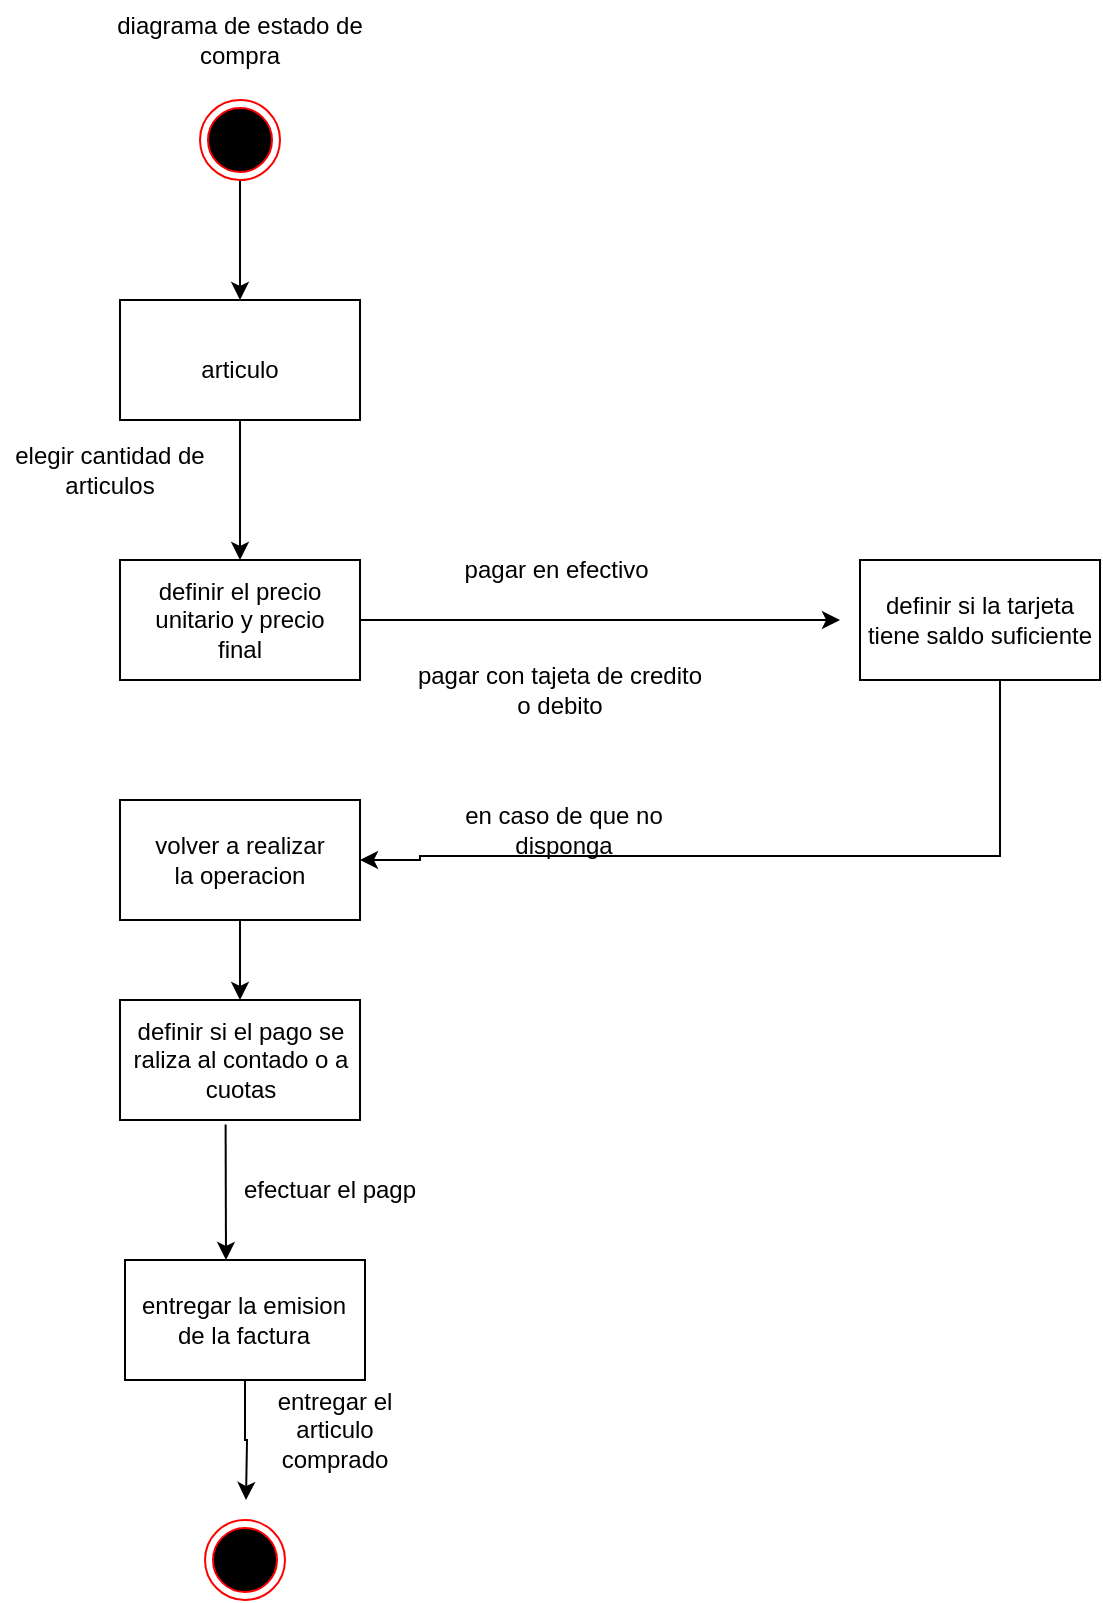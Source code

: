 <mxfile version="20.0.3" type="google"><diagram id="JFp4YxDcNsTi67KJCbBx" name="Page-1"><mxGraphModel grid="1" page="1" gridSize="10" guides="1" tooltips="1" connect="1" arrows="1" fold="1" pageScale="1" pageWidth="827" pageHeight="1169" math="0" shadow="0"><root><mxCell id="0"/><mxCell id="1" parent="0"/><mxCell id="BT3XxxGnkio_T_y3unXB-1" value="" style="rounded=0;whiteSpace=wrap;html=1;" vertex="1" parent="1"><mxGeometry x="150" y="90" width="120" height="60" as="geometry"/></mxCell><mxCell id="BT3XxxGnkio_T_y3unXB-2" value="diagrama de estado de compra" style="text;html=1;strokeColor=none;fillColor=none;align=center;verticalAlign=middle;whiteSpace=wrap;rounded=0;" vertex="1" parent="1"><mxGeometry x="135" y="-60" width="150" height="40" as="geometry"/></mxCell><mxCell id="BT3XxxGnkio_T_y3unXB-3" value="articulo" style="text;html=1;strokeColor=none;fillColor=none;align=center;verticalAlign=middle;whiteSpace=wrap;rounded=0;" vertex="1" parent="1"><mxGeometry x="180" y="110" width="60" height="30" as="geometry"/></mxCell><mxCell id="BT3XxxGnkio_T_y3unXB-4" value="" style="endArrow=classic;html=1;rounded=0;entryX=0.5;entryY=0;entryDx=0;entryDy=0;" edge="1" parent="1" target="BT3XxxGnkio_T_y3unXB-1"><mxGeometry width="50" height="50" relative="1" as="geometry"><mxPoint x="210" y="30" as="sourcePoint"/><mxPoint x="240" y="40" as="targetPoint"/></mxGeometry></mxCell><mxCell id="BT3XxxGnkio_T_y3unXB-5" value="" style="endArrow=classic;html=1;rounded=0;exitX=0.5;exitY=1;exitDx=0;exitDy=0;" edge="1" parent="1" source="BT3XxxGnkio_T_y3unXB-1"><mxGeometry width="50" height="50" relative="1" as="geometry"><mxPoint x="180" y="200" as="sourcePoint"/><mxPoint x="210" y="220" as="targetPoint"/></mxGeometry></mxCell><mxCell id="BT3XxxGnkio_T_y3unXB-6" value="elegir cantidad de articulos" style="text;html=1;strokeColor=none;fillColor=none;align=center;verticalAlign=middle;whiteSpace=wrap;rounded=0;" vertex="1" parent="1"><mxGeometry x="90" y="160" width="110" height="30" as="geometry"/></mxCell><mxCell id="BT3XxxGnkio_T_y3unXB-12" style="edgeStyle=orthogonalEdgeStyle;rounded=0;orthogonalLoop=1;jettySize=auto;html=1;exitX=1;exitY=0.5;exitDx=0;exitDy=0;" edge="1" parent="1" source="BT3XxxGnkio_T_y3unXB-7"><mxGeometry relative="1" as="geometry"><mxPoint x="510" y="250" as="targetPoint"/></mxGeometry></mxCell><mxCell id="BT3XxxGnkio_T_y3unXB-7" value="" style="rounded=0;whiteSpace=wrap;html=1;" vertex="1" parent="1"><mxGeometry x="150" y="220" width="120" height="60" as="geometry"/></mxCell><mxCell id="BT3XxxGnkio_T_y3unXB-8" value="definir el precio unitario y precio final" style="text;html=1;strokeColor=none;fillColor=none;align=center;verticalAlign=middle;whiteSpace=wrap;rounded=0;" vertex="1" parent="1"><mxGeometry x="160" y="235" width="100" height="30" as="geometry"/></mxCell><mxCell id="BT3XxxGnkio_T_y3unXB-10" value="pagar en efectivo&amp;nbsp;" style="text;html=1;strokeColor=none;fillColor=none;align=center;verticalAlign=middle;whiteSpace=wrap;rounded=0;" vertex="1" parent="1"><mxGeometry x="310" y="210" width="120" height="30" as="geometry"/></mxCell><mxCell id="BT3XxxGnkio_T_y3unXB-11" value="pagar con tajeta de credito o debito" style="text;html=1;strokeColor=none;fillColor=none;align=center;verticalAlign=middle;whiteSpace=wrap;rounded=0;" vertex="1" parent="1"><mxGeometry x="295" y="270" width="150" height="30" as="geometry"/></mxCell><mxCell id="BT3XxxGnkio_T_y3unXB-13" value="" style="rounded=0;whiteSpace=wrap;html=1;" vertex="1" parent="1"><mxGeometry x="520" y="220" width="120" height="60" as="geometry"/></mxCell><mxCell id="BT3XxxGnkio_T_y3unXB-15" style="edgeStyle=orthogonalEdgeStyle;rounded=0;orthogonalLoop=1;jettySize=auto;html=1;entryX=1;entryY=0.5;entryDx=0;entryDy=0;" edge="1" parent="1" target="BT3XxxGnkio_T_y3unXB-17"><mxGeometry relative="1" as="geometry"><mxPoint x="260" y="368" as="targetPoint"/><mxPoint x="580" y="280" as="sourcePoint"/><Array as="points"><mxPoint x="590" y="280"/><mxPoint x="590" y="368"/><mxPoint x="300" y="368"/><mxPoint x="300" y="370"/></Array></mxGeometry></mxCell><mxCell id="BT3XxxGnkio_T_y3unXB-14" value="definir si la tarjeta tiene saldo suficiente" style="text;html=1;strokeColor=none;fillColor=none;align=center;verticalAlign=middle;whiteSpace=wrap;rounded=0;" vertex="1" parent="1"><mxGeometry x="520" y="235" width="120" height="30" as="geometry"/></mxCell><mxCell id="BT3XxxGnkio_T_y3unXB-20" style="edgeStyle=orthogonalEdgeStyle;rounded=0;orthogonalLoop=1;jettySize=auto;html=1;exitX=0.5;exitY=1;exitDx=0;exitDy=0;" edge="1" parent="1" source="BT3XxxGnkio_T_y3unXB-17"><mxGeometry relative="1" as="geometry"><mxPoint x="210" y="440" as="targetPoint"/></mxGeometry></mxCell><mxCell id="BT3XxxGnkio_T_y3unXB-17" value="" style="rounded=0;whiteSpace=wrap;html=1;" vertex="1" parent="1"><mxGeometry x="150" y="340" width="120" height="60" as="geometry"/></mxCell><mxCell id="BT3XxxGnkio_T_y3unXB-18" value="en caso de que no disponga" style="text;html=1;strokeColor=none;fillColor=none;align=center;verticalAlign=middle;whiteSpace=wrap;rounded=0;" vertex="1" parent="1"><mxGeometry x="314" y="340" width="116" height="30" as="geometry"/></mxCell><mxCell id="BT3XxxGnkio_T_y3unXB-19" value="volver a realizar la operacion" style="text;html=1;strokeColor=none;fillColor=none;align=center;verticalAlign=middle;whiteSpace=wrap;rounded=0;" vertex="1" parent="1"><mxGeometry x="165" y="355" width="90" height="30" as="geometry"/></mxCell><mxCell id="BT3XxxGnkio_T_y3unXB-22" value="" style="rounded=0;whiteSpace=wrap;html=1;" vertex="1" parent="1"><mxGeometry x="150" y="440" width="120" height="60" as="geometry"/></mxCell><mxCell id="BT3XxxGnkio_T_y3unXB-23" value="definir si el pago se raliza al contado o a cuotas" style="text;html=1;strokeColor=none;fillColor=none;align=center;verticalAlign=middle;whiteSpace=wrap;rounded=0;" vertex="1" parent="1"><mxGeometry x="152.5" y="452.5" width="115" height="35" as="geometry"/></mxCell><mxCell id="BT3XxxGnkio_T_y3unXB-25" value="" style="endArrow=classic;html=1;rounded=0;exitX=0.44;exitY=1.037;exitDx=0;exitDy=0;exitPerimeter=0;" edge="1" parent="1" source="BT3XxxGnkio_T_y3unXB-22"><mxGeometry width="50" height="50" relative="1" as="geometry"><mxPoint x="190" y="550" as="sourcePoint"/><mxPoint x="203" y="570" as="targetPoint"/></mxGeometry></mxCell><mxCell id="BT3XxxGnkio_T_y3unXB-26" value="efectuar el pagp" style="text;html=1;strokeColor=none;fillColor=none;align=center;verticalAlign=middle;whiteSpace=wrap;rounded=0;" vertex="1" parent="1"><mxGeometry x="210" y="520" width="90" height="30" as="geometry"/></mxCell><mxCell id="BT3XxxGnkio_T_y3unXB-29" style="edgeStyle=orthogonalEdgeStyle;rounded=0;orthogonalLoop=1;jettySize=auto;html=1;exitX=0.5;exitY=1;exitDx=0;exitDy=0;" edge="1" parent="1" source="BT3XxxGnkio_T_y3unXB-27"><mxGeometry relative="1" as="geometry"><mxPoint x="213" y="690" as="targetPoint"/></mxGeometry></mxCell><mxCell id="BT3XxxGnkio_T_y3unXB-27" value="" style="rounded=0;whiteSpace=wrap;html=1;" vertex="1" parent="1"><mxGeometry x="152.5" y="570" width="120" height="60" as="geometry"/></mxCell><mxCell id="BT3XxxGnkio_T_y3unXB-28" value="entregar la emision de la factura" style="text;html=1;strokeColor=none;fillColor=none;align=center;verticalAlign=middle;whiteSpace=wrap;rounded=0;" vertex="1" parent="1"><mxGeometry x="152.5" y="585" width="117.5" height="30" as="geometry"/></mxCell><mxCell id="BT3XxxGnkio_T_y3unXB-30" value="entregar el articulo comprado" style="text;html=1;strokeColor=none;fillColor=none;align=center;verticalAlign=middle;whiteSpace=wrap;rounded=0;" vertex="1" parent="1"><mxGeometry x="215" y="640" width="85" height="30" as="geometry"/></mxCell><mxCell id="BT3XxxGnkio_T_y3unXB-32" value="" style="ellipse;html=1;shape=endState;fillColor=#000000;strokeColor=#ff0000;" vertex="1" parent="1"><mxGeometry x="192.5" y="700" width="40" height="40" as="geometry"/></mxCell><mxCell id="BT3XxxGnkio_T_y3unXB-33" value="" style="ellipse;html=1;shape=endState;fillColor=#000000;strokeColor=#ff0000;" vertex="1" parent="1"><mxGeometry x="190" y="-10" width="40" height="40" as="geometry"/></mxCell></root></mxGraphModel></diagram></mxfile>